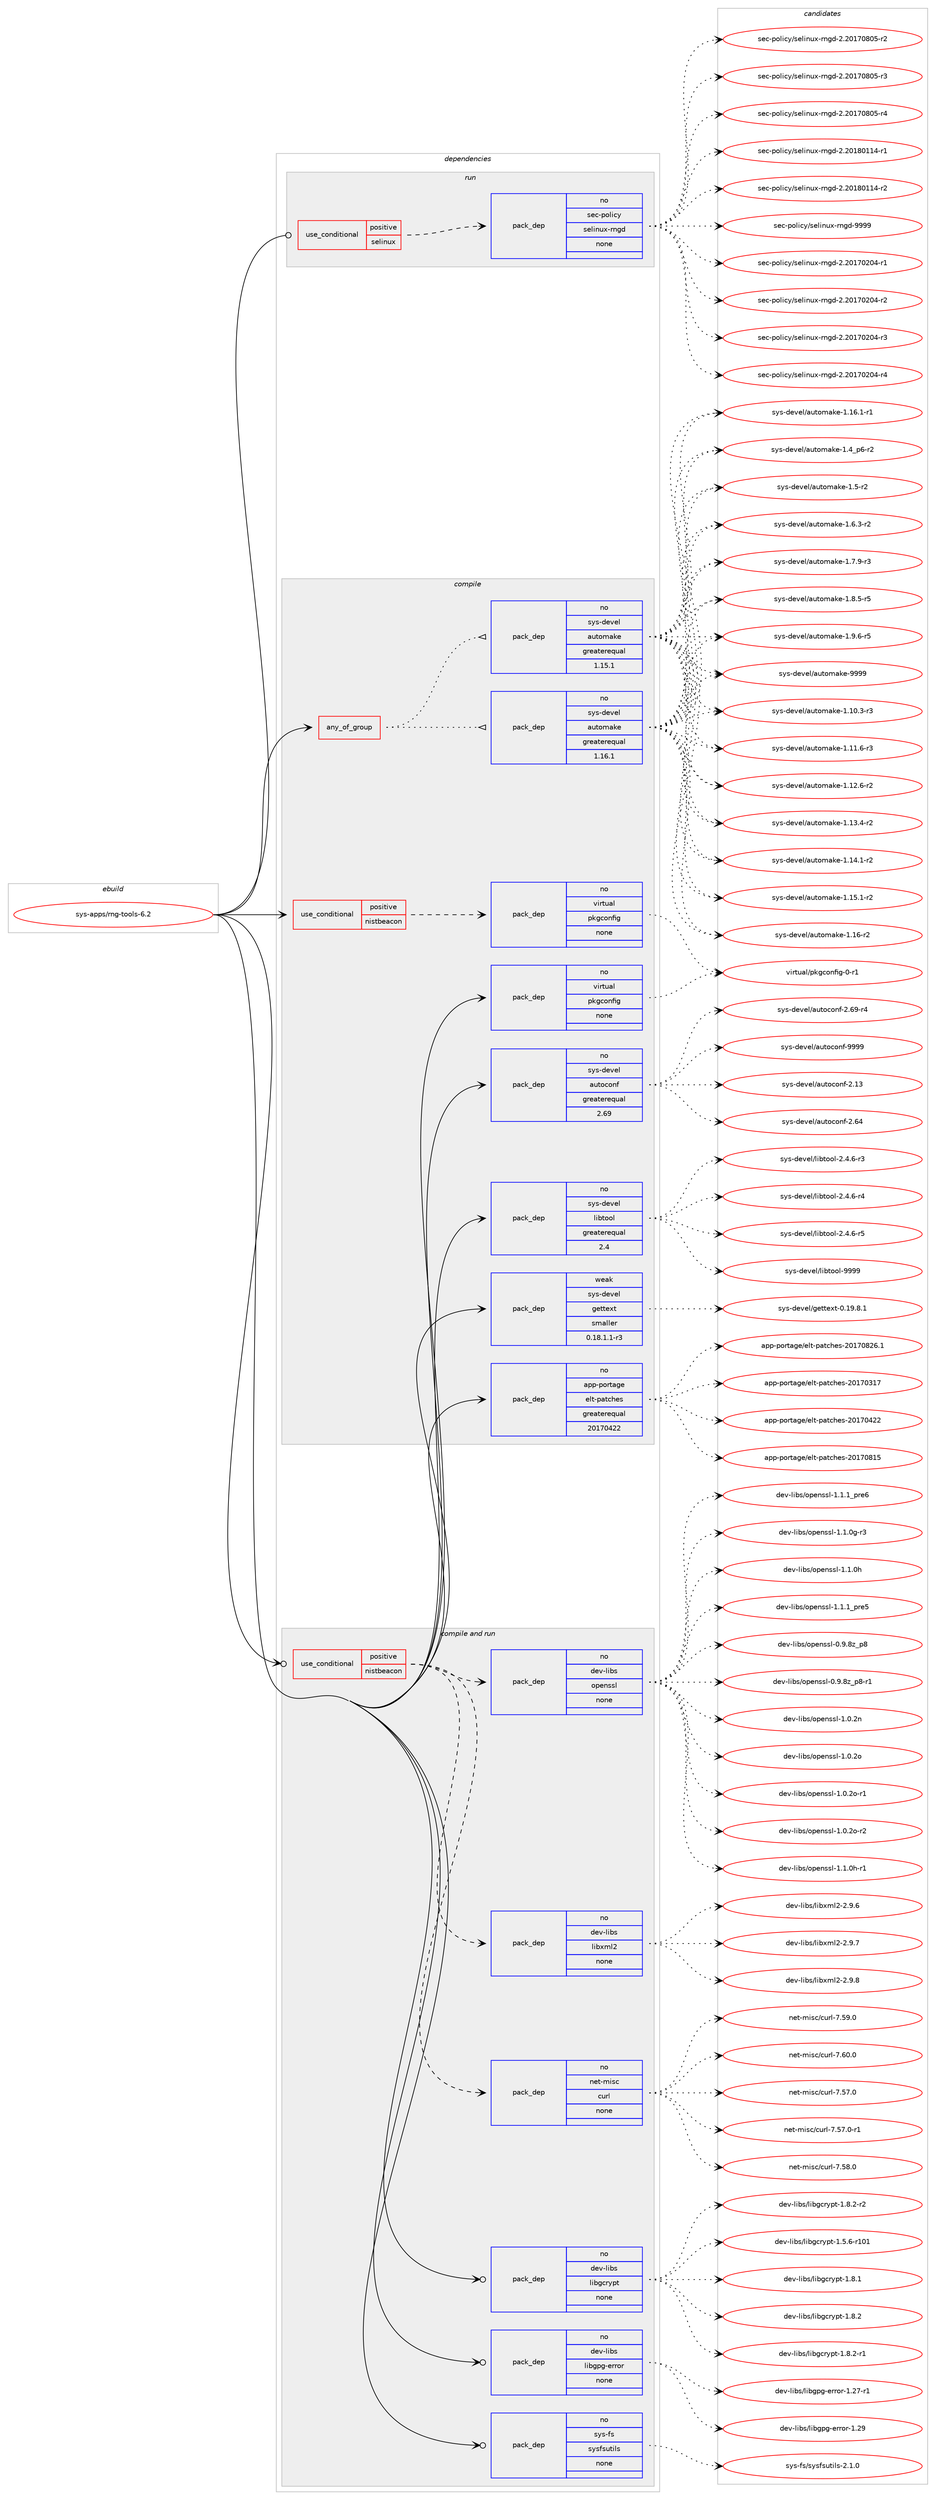 digraph prolog {

# *************
# Graph options
# *************

newrank=true;
concentrate=true;
compound=true;
graph [rankdir=LR,fontname=Helvetica,fontsize=10,ranksep=1.5];#, ranksep=2.5, nodesep=0.2];
edge  [arrowhead=vee];
node  [fontname=Helvetica,fontsize=10];

# **********
# The ebuild
# **********

subgraph cluster_leftcol {
color=gray;
rank=same;
label=<<i>ebuild</i>>;
id [label="sys-apps/rng-tools-6.2", color=red, width=4, href="../sys-apps/rng-tools-6.2.svg"];
}

# ****************
# The dependencies
# ****************

subgraph cluster_midcol {
color=gray;
label=<<i>dependencies</i>>;
subgraph cluster_compile {
fillcolor="#eeeeee";
style=filled;
label=<<i>compile</i>>;
subgraph any36 {
dependency7593 [label=<<TABLE BORDER="0" CELLBORDER="1" CELLSPACING="0" CELLPADDING="4"><TR><TD CELLPADDING="10">any_of_group</TD></TR></TABLE>>, shape=none, color=red];subgraph pack6685 {
dependency7594 [label=<<TABLE BORDER="0" CELLBORDER="1" CELLSPACING="0" CELLPADDING="4" WIDTH="220"><TR><TD ROWSPAN="6" CELLPADDING="30">pack_dep</TD></TR><TR><TD WIDTH="110">no</TD></TR><TR><TD>sys-devel</TD></TR><TR><TD>automake</TD></TR><TR><TD>greaterequal</TD></TR><TR><TD>1.16.1</TD></TR></TABLE>>, shape=none, color=blue];
}
dependency7593:e -> dependency7594:w [weight=20,style="dotted",arrowhead="oinv"];
subgraph pack6686 {
dependency7595 [label=<<TABLE BORDER="0" CELLBORDER="1" CELLSPACING="0" CELLPADDING="4" WIDTH="220"><TR><TD ROWSPAN="6" CELLPADDING="30">pack_dep</TD></TR><TR><TD WIDTH="110">no</TD></TR><TR><TD>sys-devel</TD></TR><TR><TD>automake</TD></TR><TR><TD>greaterequal</TD></TR><TR><TD>1.15.1</TD></TR></TABLE>>, shape=none, color=blue];
}
dependency7593:e -> dependency7595:w [weight=20,style="dotted",arrowhead="oinv"];
}
id:e -> dependency7593:w [weight=20,style="solid",arrowhead="vee"];
subgraph cond874 {
dependency7596 [label=<<TABLE BORDER="0" CELLBORDER="1" CELLSPACING="0" CELLPADDING="4"><TR><TD ROWSPAN="3" CELLPADDING="10">use_conditional</TD></TR><TR><TD>positive</TD></TR><TR><TD>nistbeacon</TD></TR></TABLE>>, shape=none, color=red];
subgraph pack6687 {
dependency7597 [label=<<TABLE BORDER="0" CELLBORDER="1" CELLSPACING="0" CELLPADDING="4" WIDTH="220"><TR><TD ROWSPAN="6" CELLPADDING="30">pack_dep</TD></TR><TR><TD WIDTH="110">no</TD></TR><TR><TD>virtual</TD></TR><TR><TD>pkgconfig</TD></TR><TR><TD>none</TD></TR><TR><TD></TD></TR></TABLE>>, shape=none, color=blue];
}
dependency7596:e -> dependency7597:w [weight=20,style="dashed",arrowhead="vee"];
}
id:e -> dependency7596:w [weight=20,style="solid",arrowhead="vee"];
subgraph pack6688 {
dependency7598 [label=<<TABLE BORDER="0" CELLBORDER="1" CELLSPACING="0" CELLPADDING="4" WIDTH="220"><TR><TD ROWSPAN="6" CELLPADDING="30">pack_dep</TD></TR><TR><TD WIDTH="110">no</TD></TR><TR><TD>app-portage</TD></TR><TR><TD>elt-patches</TD></TR><TR><TD>greaterequal</TD></TR><TR><TD>20170422</TD></TR></TABLE>>, shape=none, color=blue];
}
id:e -> dependency7598:w [weight=20,style="solid",arrowhead="vee"];
subgraph pack6689 {
dependency7599 [label=<<TABLE BORDER="0" CELLBORDER="1" CELLSPACING="0" CELLPADDING="4" WIDTH="220"><TR><TD ROWSPAN="6" CELLPADDING="30">pack_dep</TD></TR><TR><TD WIDTH="110">no</TD></TR><TR><TD>sys-devel</TD></TR><TR><TD>autoconf</TD></TR><TR><TD>greaterequal</TD></TR><TR><TD>2.69</TD></TR></TABLE>>, shape=none, color=blue];
}
id:e -> dependency7599:w [weight=20,style="solid",arrowhead="vee"];
subgraph pack6690 {
dependency7600 [label=<<TABLE BORDER="0" CELLBORDER="1" CELLSPACING="0" CELLPADDING="4" WIDTH="220"><TR><TD ROWSPAN="6" CELLPADDING="30">pack_dep</TD></TR><TR><TD WIDTH="110">no</TD></TR><TR><TD>sys-devel</TD></TR><TR><TD>libtool</TD></TR><TR><TD>greaterequal</TD></TR><TR><TD>2.4</TD></TR></TABLE>>, shape=none, color=blue];
}
id:e -> dependency7600:w [weight=20,style="solid",arrowhead="vee"];
subgraph pack6691 {
dependency7601 [label=<<TABLE BORDER="0" CELLBORDER="1" CELLSPACING="0" CELLPADDING="4" WIDTH="220"><TR><TD ROWSPAN="6" CELLPADDING="30">pack_dep</TD></TR><TR><TD WIDTH="110">no</TD></TR><TR><TD>virtual</TD></TR><TR><TD>pkgconfig</TD></TR><TR><TD>none</TD></TR><TR><TD></TD></TR></TABLE>>, shape=none, color=blue];
}
id:e -> dependency7601:w [weight=20,style="solid",arrowhead="vee"];
subgraph pack6692 {
dependency7602 [label=<<TABLE BORDER="0" CELLBORDER="1" CELLSPACING="0" CELLPADDING="4" WIDTH="220"><TR><TD ROWSPAN="6" CELLPADDING="30">pack_dep</TD></TR><TR><TD WIDTH="110">weak</TD></TR><TR><TD>sys-devel</TD></TR><TR><TD>gettext</TD></TR><TR><TD>smaller</TD></TR><TR><TD>0.18.1.1-r3</TD></TR></TABLE>>, shape=none, color=blue];
}
id:e -> dependency7602:w [weight=20,style="solid",arrowhead="vee"];
}
subgraph cluster_compileandrun {
fillcolor="#eeeeee";
style=filled;
label=<<i>compile and run</i>>;
subgraph cond875 {
dependency7603 [label=<<TABLE BORDER="0" CELLBORDER="1" CELLSPACING="0" CELLPADDING="4"><TR><TD ROWSPAN="3" CELLPADDING="10">use_conditional</TD></TR><TR><TD>positive</TD></TR><TR><TD>nistbeacon</TD></TR></TABLE>>, shape=none, color=red];
subgraph pack6693 {
dependency7604 [label=<<TABLE BORDER="0" CELLBORDER="1" CELLSPACING="0" CELLPADDING="4" WIDTH="220"><TR><TD ROWSPAN="6" CELLPADDING="30">pack_dep</TD></TR><TR><TD WIDTH="110">no</TD></TR><TR><TD>net-misc</TD></TR><TR><TD>curl</TD></TR><TR><TD>none</TD></TR><TR><TD></TD></TR></TABLE>>, shape=none, color=blue];
}
dependency7603:e -> dependency7604:w [weight=20,style="dashed",arrowhead="vee"];
subgraph pack6694 {
dependency7605 [label=<<TABLE BORDER="0" CELLBORDER="1" CELLSPACING="0" CELLPADDING="4" WIDTH="220"><TR><TD ROWSPAN="6" CELLPADDING="30">pack_dep</TD></TR><TR><TD WIDTH="110">no</TD></TR><TR><TD>dev-libs</TD></TR><TR><TD>libxml2</TD></TR><TR><TD>none</TD></TR><TR><TD></TD></TR></TABLE>>, shape=none, color=blue];
}
dependency7603:e -> dependency7605:w [weight=20,style="dashed",arrowhead="vee"];
subgraph pack6695 {
dependency7606 [label=<<TABLE BORDER="0" CELLBORDER="1" CELLSPACING="0" CELLPADDING="4" WIDTH="220"><TR><TD ROWSPAN="6" CELLPADDING="30">pack_dep</TD></TR><TR><TD WIDTH="110">no</TD></TR><TR><TD>dev-libs</TD></TR><TR><TD>openssl</TD></TR><TR><TD>none</TD></TR><TR><TD></TD></TR></TABLE>>, shape=none, color=blue];
}
dependency7603:e -> dependency7606:w [weight=20,style="dashed",arrowhead="vee"];
}
id:e -> dependency7603:w [weight=20,style="solid",arrowhead="odotvee"];
subgraph pack6696 {
dependency7607 [label=<<TABLE BORDER="0" CELLBORDER="1" CELLSPACING="0" CELLPADDING="4" WIDTH="220"><TR><TD ROWSPAN="6" CELLPADDING="30">pack_dep</TD></TR><TR><TD WIDTH="110">no</TD></TR><TR><TD>dev-libs</TD></TR><TR><TD>libgcrypt</TD></TR><TR><TD>none</TD></TR><TR><TD></TD></TR></TABLE>>, shape=none, color=blue];
}
id:e -> dependency7607:w [weight=20,style="solid",arrowhead="odotvee"];
subgraph pack6697 {
dependency7608 [label=<<TABLE BORDER="0" CELLBORDER="1" CELLSPACING="0" CELLPADDING="4" WIDTH="220"><TR><TD ROWSPAN="6" CELLPADDING="30">pack_dep</TD></TR><TR><TD WIDTH="110">no</TD></TR><TR><TD>dev-libs</TD></TR><TR><TD>libgpg-error</TD></TR><TR><TD>none</TD></TR><TR><TD></TD></TR></TABLE>>, shape=none, color=blue];
}
id:e -> dependency7608:w [weight=20,style="solid",arrowhead="odotvee"];
subgraph pack6698 {
dependency7609 [label=<<TABLE BORDER="0" CELLBORDER="1" CELLSPACING="0" CELLPADDING="4" WIDTH="220"><TR><TD ROWSPAN="6" CELLPADDING="30">pack_dep</TD></TR><TR><TD WIDTH="110">no</TD></TR><TR><TD>sys-fs</TD></TR><TR><TD>sysfsutils</TD></TR><TR><TD>none</TD></TR><TR><TD></TD></TR></TABLE>>, shape=none, color=blue];
}
id:e -> dependency7609:w [weight=20,style="solid",arrowhead="odotvee"];
}
subgraph cluster_run {
fillcolor="#eeeeee";
style=filled;
label=<<i>run</i>>;
subgraph cond876 {
dependency7610 [label=<<TABLE BORDER="0" CELLBORDER="1" CELLSPACING="0" CELLPADDING="4"><TR><TD ROWSPAN="3" CELLPADDING="10">use_conditional</TD></TR><TR><TD>positive</TD></TR><TR><TD>selinux</TD></TR></TABLE>>, shape=none, color=red];
subgraph pack6699 {
dependency7611 [label=<<TABLE BORDER="0" CELLBORDER="1" CELLSPACING="0" CELLPADDING="4" WIDTH="220"><TR><TD ROWSPAN="6" CELLPADDING="30">pack_dep</TD></TR><TR><TD WIDTH="110">no</TD></TR><TR><TD>sec-policy</TD></TR><TR><TD>selinux-rngd</TD></TR><TR><TD>none</TD></TR><TR><TD></TD></TR></TABLE>>, shape=none, color=blue];
}
dependency7610:e -> dependency7611:w [weight=20,style="dashed",arrowhead="vee"];
}
id:e -> dependency7610:w [weight=20,style="solid",arrowhead="odot"];
}
}

# **************
# The candidates
# **************

subgraph cluster_choices {
rank=same;
color=gray;
label=<<i>candidates</i>>;

subgraph choice6685 {
color=black;
nodesep=1;
choice11512111545100101118101108479711711611110997107101454946494846514511451 [label="sys-devel/automake-1.10.3-r3", color=red, width=4,href="../sys-devel/automake-1.10.3-r3.svg"];
choice11512111545100101118101108479711711611110997107101454946494946544511451 [label="sys-devel/automake-1.11.6-r3", color=red, width=4,href="../sys-devel/automake-1.11.6-r3.svg"];
choice11512111545100101118101108479711711611110997107101454946495046544511450 [label="sys-devel/automake-1.12.6-r2", color=red, width=4,href="../sys-devel/automake-1.12.6-r2.svg"];
choice11512111545100101118101108479711711611110997107101454946495146524511450 [label="sys-devel/automake-1.13.4-r2", color=red, width=4,href="../sys-devel/automake-1.13.4-r2.svg"];
choice11512111545100101118101108479711711611110997107101454946495246494511450 [label="sys-devel/automake-1.14.1-r2", color=red, width=4,href="../sys-devel/automake-1.14.1-r2.svg"];
choice11512111545100101118101108479711711611110997107101454946495346494511450 [label="sys-devel/automake-1.15.1-r2", color=red, width=4,href="../sys-devel/automake-1.15.1-r2.svg"];
choice1151211154510010111810110847971171161111099710710145494649544511450 [label="sys-devel/automake-1.16-r2", color=red, width=4,href="../sys-devel/automake-1.16-r2.svg"];
choice11512111545100101118101108479711711611110997107101454946495446494511449 [label="sys-devel/automake-1.16.1-r1", color=red, width=4,href="../sys-devel/automake-1.16.1-r1.svg"];
choice115121115451001011181011084797117116111109971071014549465295112544511450 [label="sys-devel/automake-1.4_p6-r2", color=red, width=4,href="../sys-devel/automake-1.4_p6-r2.svg"];
choice11512111545100101118101108479711711611110997107101454946534511450 [label="sys-devel/automake-1.5-r2", color=red, width=4,href="../sys-devel/automake-1.5-r2.svg"];
choice115121115451001011181011084797117116111109971071014549465446514511450 [label="sys-devel/automake-1.6.3-r2", color=red, width=4,href="../sys-devel/automake-1.6.3-r2.svg"];
choice115121115451001011181011084797117116111109971071014549465546574511451 [label="sys-devel/automake-1.7.9-r3", color=red, width=4,href="../sys-devel/automake-1.7.9-r3.svg"];
choice115121115451001011181011084797117116111109971071014549465646534511453 [label="sys-devel/automake-1.8.5-r5", color=red, width=4,href="../sys-devel/automake-1.8.5-r5.svg"];
choice115121115451001011181011084797117116111109971071014549465746544511453 [label="sys-devel/automake-1.9.6-r5", color=red, width=4,href="../sys-devel/automake-1.9.6-r5.svg"];
choice115121115451001011181011084797117116111109971071014557575757 [label="sys-devel/automake-9999", color=red, width=4,href="../sys-devel/automake-9999.svg"];
dependency7594:e -> choice11512111545100101118101108479711711611110997107101454946494846514511451:w [style=dotted,weight="100"];
dependency7594:e -> choice11512111545100101118101108479711711611110997107101454946494946544511451:w [style=dotted,weight="100"];
dependency7594:e -> choice11512111545100101118101108479711711611110997107101454946495046544511450:w [style=dotted,weight="100"];
dependency7594:e -> choice11512111545100101118101108479711711611110997107101454946495146524511450:w [style=dotted,weight="100"];
dependency7594:e -> choice11512111545100101118101108479711711611110997107101454946495246494511450:w [style=dotted,weight="100"];
dependency7594:e -> choice11512111545100101118101108479711711611110997107101454946495346494511450:w [style=dotted,weight="100"];
dependency7594:e -> choice1151211154510010111810110847971171161111099710710145494649544511450:w [style=dotted,weight="100"];
dependency7594:e -> choice11512111545100101118101108479711711611110997107101454946495446494511449:w [style=dotted,weight="100"];
dependency7594:e -> choice115121115451001011181011084797117116111109971071014549465295112544511450:w [style=dotted,weight="100"];
dependency7594:e -> choice11512111545100101118101108479711711611110997107101454946534511450:w [style=dotted,weight="100"];
dependency7594:e -> choice115121115451001011181011084797117116111109971071014549465446514511450:w [style=dotted,weight="100"];
dependency7594:e -> choice115121115451001011181011084797117116111109971071014549465546574511451:w [style=dotted,weight="100"];
dependency7594:e -> choice115121115451001011181011084797117116111109971071014549465646534511453:w [style=dotted,weight="100"];
dependency7594:e -> choice115121115451001011181011084797117116111109971071014549465746544511453:w [style=dotted,weight="100"];
dependency7594:e -> choice115121115451001011181011084797117116111109971071014557575757:w [style=dotted,weight="100"];
}
subgraph choice6686 {
color=black;
nodesep=1;
choice11512111545100101118101108479711711611110997107101454946494846514511451 [label="sys-devel/automake-1.10.3-r3", color=red, width=4,href="../sys-devel/automake-1.10.3-r3.svg"];
choice11512111545100101118101108479711711611110997107101454946494946544511451 [label="sys-devel/automake-1.11.6-r3", color=red, width=4,href="../sys-devel/automake-1.11.6-r3.svg"];
choice11512111545100101118101108479711711611110997107101454946495046544511450 [label="sys-devel/automake-1.12.6-r2", color=red, width=4,href="../sys-devel/automake-1.12.6-r2.svg"];
choice11512111545100101118101108479711711611110997107101454946495146524511450 [label="sys-devel/automake-1.13.4-r2", color=red, width=4,href="../sys-devel/automake-1.13.4-r2.svg"];
choice11512111545100101118101108479711711611110997107101454946495246494511450 [label="sys-devel/automake-1.14.1-r2", color=red, width=4,href="../sys-devel/automake-1.14.1-r2.svg"];
choice11512111545100101118101108479711711611110997107101454946495346494511450 [label="sys-devel/automake-1.15.1-r2", color=red, width=4,href="../sys-devel/automake-1.15.1-r2.svg"];
choice1151211154510010111810110847971171161111099710710145494649544511450 [label="sys-devel/automake-1.16-r2", color=red, width=4,href="../sys-devel/automake-1.16-r2.svg"];
choice11512111545100101118101108479711711611110997107101454946495446494511449 [label="sys-devel/automake-1.16.1-r1", color=red, width=4,href="../sys-devel/automake-1.16.1-r1.svg"];
choice115121115451001011181011084797117116111109971071014549465295112544511450 [label="sys-devel/automake-1.4_p6-r2", color=red, width=4,href="../sys-devel/automake-1.4_p6-r2.svg"];
choice11512111545100101118101108479711711611110997107101454946534511450 [label="sys-devel/automake-1.5-r2", color=red, width=4,href="../sys-devel/automake-1.5-r2.svg"];
choice115121115451001011181011084797117116111109971071014549465446514511450 [label="sys-devel/automake-1.6.3-r2", color=red, width=4,href="../sys-devel/automake-1.6.3-r2.svg"];
choice115121115451001011181011084797117116111109971071014549465546574511451 [label="sys-devel/automake-1.7.9-r3", color=red, width=4,href="../sys-devel/automake-1.7.9-r3.svg"];
choice115121115451001011181011084797117116111109971071014549465646534511453 [label="sys-devel/automake-1.8.5-r5", color=red, width=4,href="../sys-devel/automake-1.8.5-r5.svg"];
choice115121115451001011181011084797117116111109971071014549465746544511453 [label="sys-devel/automake-1.9.6-r5", color=red, width=4,href="../sys-devel/automake-1.9.6-r5.svg"];
choice115121115451001011181011084797117116111109971071014557575757 [label="sys-devel/automake-9999", color=red, width=4,href="../sys-devel/automake-9999.svg"];
dependency7595:e -> choice11512111545100101118101108479711711611110997107101454946494846514511451:w [style=dotted,weight="100"];
dependency7595:e -> choice11512111545100101118101108479711711611110997107101454946494946544511451:w [style=dotted,weight="100"];
dependency7595:e -> choice11512111545100101118101108479711711611110997107101454946495046544511450:w [style=dotted,weight="100"];
dependency7595:e -> choice11512111545100101118101108479711711611110997107101454946495146524511450:w [style=dotted,weight="100"];
dependency7595:e -> choice11512111545100101118101108479711711611110997107101454946495246494511450:w [style=dotted,weight="100"];
dependency7595:e -> choice11512111545100101118101108479711711611110997107101454946495346494511450:w [style=dotted,weight="100"];
dependency7595:e -> choice1151211154510010111810110847971171161111099710710145494649544511450:w [style=dotted,weight="100"];
dependency7595:e -> choice11512111545100101118101108479711711611110997107101454946495446494511449:w [style=dotted,weight="100"];
dependency7595:e -> choice115121115451001011181011084797117116111109971071014549465295112544511450:w [style=dotted,weight="100"];
dependency7595:e -> choice11512111545100101118101108479711711611110997107101454946534511450:w [style=dotted,weight="100"];
dependency7595:e -> choice115121115451001011181011084797117116111109971071014549465446514511450:w [style=dotted,weight="100"];
dependency7595:e -> choice115121115451001011181011084797117116111109971071014549465546574511451:w [style=dotted,weight="100"];
dependency7595:e -> choice115121115451001011181011084797117116111109971071014549465646534511453:w [style=dotted,weight="100"];
dependency7595:e -> choice115121115451001011181011084797117116111109971071014549465746544511453:w [style=dotted,weight="100"];
dependency7595:e -> choice115121115451001011181011084797117116111109971071014557575757:w [style=dotted,weight="100"];
}
subgraph choice6687 {
color=black;
nodesep=1;
choice11810511411611797108471121071039911111010210510345484511449 [label="virtual/pkgconfig-0-r1", color=red, width=4,href="../virtual/pkgconfig-0-r1.svg"];
dependency7597:e -> choice11810511411611797108471121071039911111010210510345484511449:w [style=dotted,weight="100"];
}
subgraph choice6688 {
color=black;
nodesep=1;
choice97112112451121111141169710310147101108116451129711699104101115455048495548514955 [label="app-portage/elt-patches-20170317", color=red, width=4,href="../app-portage/elt-patches-20170317.svg"];
choice97112112451121111141169710310147101108116451129711699104101115455048495548525050 [label="app-portage/elt-patches-20170422", color=red, width=4,href="../app-portage/elt-patches-20170422.svg"];
choice97112112451121111141169710310147101108116451129711699104101115455048495548564953 [label="app-portage/elt-patches-20170815", color=red, width=4,href="../app-portage/elt-patches-20170815.svg"];
choice971121124511211111411697103101471011081164511297116991041011154550484955485650544649 [label="app-portage/elt-patches-20170826.1", color=red, width=4,href="../app-portage/elt-patches-20170826.1.svg"];
dependency7598:e -> choice97112112451121111141169710310147101108116451129711699104101115455048495548514955:w [style=dotted,weight="100"];
dependency7598:e -> choice97112112451121111141169710310147101108116451129711699104101115455048495548525050:w [style=dotted,weight="100"];
dependency7598:e -> choice97112112451121111141169710310147101108116451129711699104101115455048495548564953:w [style=dotted,weight="100"];
dependency7598:e -> choice971121124511211111411697103101471011081164511297116991041011154550484955485650544649:w [style=dotted,weight="100"];
}
subgraph choice6689 {
color=black;
nodesep=1;
choice115121115451001011181011084797117116111991111101024550464951 [label="sys-devel/autoconf-2.13", color=red, width=4,href="../sys-devel/autoconf-2.13.svg"];
choice115121115451001011181011084797117116111991111101024550465452 [label="sys-devel/autoconf-2.64", color=red, width=4,href="../sys-devel/autoconf-2.64.svg"];
choice1151211154510010111810110847971171161119911111010245504654574511452 [label="sys-devel/autoconf-2.69-r4", color=red, width=4,href="../sys-devel/autoconf-2.69-r4.svg"];
choice115121115451001011181011084797117116111991111101024557575757 [label="sys-devel/autoconf-9999", color=red, width=4,href="../sys-devel/autoconf-9999.svg"];
dependency7599:e -> choice115121115451001011181011084797117116111991111101024550464951:w [style=dotted,weight="100"];
dependency7599:e -> choice115121115451001011181011084797117116111991111101024550465452:w [style=dotted,weight="100"];
dependency7599:e -> choice1151211154510010111810110847971171161119911111010245504654574511452:w [style=dotted,weight="100"];
dependency7599:e -> choice115121115451001011181011084797117116111991111101024557575757:w [style=dotted,weight="100"];
}
subgraph choice6690 {
color=black;
nodesep=1;
choice1151211154510010111810110847108105981161111111084550465246544511451 [label="sys-devel/libtool-2.4.6-r3", color=red, width=4,href="../sys-devel/libtool-2.4.6-r3.svg"];
choice1151211154510010111810110847108105981161111111084550465246544511452 [label="sys-devel/libtool-2.4.6-r4", color=red, width=4,href="../sys-devel/libtool-2.4.6-r4.svg"];
choice1151211154510010111810110847108105981161111111084550465246544511453 [label="sys-devel/libtool-2.4.6-r5", color=red, width=4,href="../sys-devel/libtool-2.4.6-r5.svg"];
choice1151211154510010111810110847108105981161111111084557575757 [label="sys-devel/libtool-9999", color=red, width=4,href="../sys-devel/libtool-9999.svg"];
dependency7600:e -> choice1151211154510010111810110847108105981161111111084550465246544511451:w [style=dotted,weight="100"];
dependency7600:e -> choice1151211154510010111810110847108105981161111111084550465246544511452:w [style=dotted,weight="100"];
dependency7600:e -> choice1151211154510010111810110847108105981161111111084550465246544511453:w [style=dotted,weight="100"];
dependency7600:e -> choice1151211154510010111810110847108105981161111111084557575757:w [style=dotted,weight="100"];
}
subgraph choice6691 {
color=black;
nodesep=1;
choice11810511411611797108471121071039911111010210510345484511449 [label="virtual/pkgconfig-0-r1", color=red, width=4,href="../virtual/pkgconfig-0-r1.svg"];
dependency7601:e -> choice11810511411611797108471121071039911111010210510345484511449:w [style=dotted,weight="100"];
}
subgraph choice6692 {
color=black;
nodesep=1;
choice1151211154510010111810110847103101116116101120116454846495746564649 [label="sys-devel/gettext-0.19.8.1", color=red, width=4,href="../sys-devel/gettext-0.19.8.1.svg"];
dependency7602:e -> choice1151211154510010111810110847103101116116101120116454846495746564649:w [style=dotted,weight="100"];
}
subgraph choice6693 {
color=black;
nodesep=1;
choice1101011164510910511599479911711410845554653554648 [label="net-misc/curl-7.57.0", color=red, width=4,href="../net-misc/curl-7.57.0.svg"];
choice11010111645109105115994799117114108455546535546484511449 [label="net-misc/curl-7.57.0-r1", color=red, width=4,href="../net-misc/curl-7.57.0-r1.svg"];
choice1101011164510910511599479911711410845554653564648 [label="net-misc/curl-7.58.0", color=red, width=4,href="../net-misc/curl-7.58.0.svg"];
choice1101011164510910511599479911711410845554653574648 [label="net-misc/curl-7.59.0", color=red, width=4,href="../net-misc/curl-7.59.0.svg"];
choice1101011164510910511599479911711410845554654484648 [label="net-misc/curl-7.60.0", color=red, width=4,href="../net-misc/curl-7.60.0.svg"];
dependency7604:e -> choice1101011164510910511599479911711410845554653554648:w [style=dotted,weight="100"];
dependency7604:e -> choice11010111645109105115994799117114108455546535546484511449:w [style=dotted,weight="100"];
dependency7604:e -> choice1101011164510910511599479911711410845554653564648:w [style=dotted,weight="100"];
dependency7604:e -> choice1101011164510910511599479911711410845554653574648:w [style=dotted,weight="100"];
dependency7604:e -> choice1101011164510910511599479911711410845554654484648:w [style=dotted,weight="100"];
}
subgraph choice6694 {
color=black;
nodesep=1;
choice1001011184510810598115471081059812010910850455046574654 [label="dev-libs/libxml2-2.9.6", color=red, width=4,href="../dev-libs/libxml2-2.9.6.svg"];
choice1001011184510810598115471081059812010910850455046574655 [label="dev-libs/libxml2-2.9.7", color=red, width=4,href="../dev-libs/libxml2-2.9.7.svg"];
choice1001011184510810598115471081059812010910850455046574656 [label="dev-libs/libxml2-2.9.8", color=red, width=4,href="../dev-libs/libxml2-2.9.8.svg"];
dependency7605:e -> choice1001011184510810598115471081059812010910850455046574654:w [style=dotted,weight="100"];
dependency7605:e -> choice1001011184510810598115471081059812010910850455046574655:w [style=dotted,weight="100"];
dependency7605:e -> choice1001011184510810598115471081059812010910850455046574656:w [style=dotted,weight="100"];
}
subgraph choice6695 {
color=black;
nodesep=1;
choice1001011184510810598115471111121011101151151084549464946481034511451 [label="dev-libs/openssl-1.1.0g-r3", color=red, width=4,href="../dev-libs/openssl-1.1.0g-r3.svg"];
choice100101118451081059811547111112101110115115108454946494648104 [label="dev-libs/openssl-1.1.0h", color=red, width=4,href="../dev-libs/openssl-1.1.0h.svg"];
choice1001011184510810598115471111121011101151151084549464946499511211410153 [label="dev-libs/openssl-1.1.1_pre5", color=red, width=4,href="../dev-libs/openssl-1.1.1_pre5.svg"];
choice1001011184510810598115471111121011101151151084548465746561229511256 [label="dev-libs/openssl-0.9.8z_p8", color=red, width=4,href="../dev-libs/openssl-0.9.8z_p8.svg"];
choice10010111845108105981154711111210111011511510845484657465612295112564511449 [label="dev-libs/openssl-0.9.8z_p8-r1", color=red, width=4,href="../dev-libs/openssl-0.9.8z_p8-r1.svg"];
choice100101118451081059811547111112101110115115108454946484650110 [label="dev-libs/openssl-1.0.2n", color=red, width=4,href="../dev-libs/openssl-1.0.2n.svg"];
choice100101118451081059811547111112101110115115108454946484650111 [label="dev-libs/openssl-1.0.2o", color=red, width=4,href="../dev-libs/openssl-1.0.2o.svg"];
choice1001011184510810598115471111121011101151151084549464846501114511449 [label="dev-libs/openssl-1.0.2o-r1", color=red, width=4,href="../dev-libs/openssl-1.0.2o-r1.svg"];
choice1001011184510810598115471111121011101151151084549464846501114511450 [label="dev-libs/openssl-1.0.2o-r2", color=red, width=4,href="../dev-libs/openssl-1.0.2o-r2.svg"];
choice1001011184510810598115471111121011101151151084549464946481044511449 [label="dev-libs/openssl-1.1.0h-r1", color=red, width=4,href="../dev-libs/openssl-1.1.0h-r1.svg"];
choice1001011184510810598115471111121011101151151084549464946499511211410154 [label="dev-libs/openssl-1.1.1_pre6", color=red, width=4,href="../dev-libs/openssl-1.1.1_pre6.svg"];
dependency7606:e -> choice1001011184510810598115471111121011101151151084549464946481034511451:w [style=dotted,weight="100"];
dependency7606:e -> choice100101118451081059811547111112101110115115108454946494648104:w [style=dotted,weight="100"];
dependency7606:e -> choice1001011184510810598115471111121011101151151084549464946499511211410153:w [style=dotted,weight="100"];
dependency7606:e -> choice1001011184510810598115471111121011101151151084548465746561229511256:w [style=dotted,weight="100"];
dependency7606:e -> choice10010111845108105981154711111210111011511510845484657465612295112564511449:w [style=dotted,weight="100"];
dependency7606:e -> choice100101118451081059811547111112101110115115108454946484650110:w [style=dotted,weight="100"];
dependency7606:e -> choice100101118451081059811547111112101110115115108454946484650111:w [style=dotted,weight="100"];
dependency7606:e -> choice1001011184510810598115471111121011101151151084549464846501114511449:w [style=dotted,weight="100"];
dependency7606:e -> choice1001011184510810598115471111121011101151151084549464846501114511450:w [style=dotted,weight="100"];
dependency7606:e -> choice1001011184510810598115471111121011101151151084549464946481044511449:w [style=dotted,weight="100"];
dependency7606:e -> choice1001011184510810598115471111121011101151151084549464946499511211410154:w [style=dotted,weight="100"];
}
subgraph choice6696 {
color=black;
nodesep=1;
choice100101118451081059811547108105981039911412111211645494653465445114494849 [label="dev-libs/libgcrypt-1.5.6-r101", color=red, width=4,href="../dev-libs/libgcrypt-1.5.6-r101.svg"];
choice1001011184510810598115471081059810399114121112116454946564649 [label="dev-libs/libgcrypt-1.8.1", color=red, width=4,href="../dev-libs/libgcrypt-1.8.1.svg"];
choice1001011184510810598115471081059810399114121112116454946564650 [label="dev-libs/libgcrypt-1.8.2", color=red, width=4,href="../dev-libs/libgcrypt-1.8.2.svg"];
choice10010111845108105981154710810598103991141211121164549465646504511449 [label="dev-libs/libgcrypt-1.8.2-r1", color=red, width=4,href="../dev-libs/libgcrypt-1.8.2-r1.svg"];
choice10010111845108105981154710810598103991141211121164549465646504511450 [label="dev-libs/libgcrypt-1.8.2-r2", color=red, width=4,href="../dev-libs/libgcrypt-1.8.2-r2.svg"];
dependency7607:e -> choice100101118451081059811547108105981039911412111211645494653465445114494849:w [style=dotted,weight="100"];
dependency7607:e -> choice1001011184510810598115471081059810399114121112116454946564649:w [style=dotted,weight="100"];
dependency7607:e -> choice1001011184510810598115471081059810399114121112116454946564650:w [style=dotted,weight="100"];
dependency7607:e -> choice10010111845108105981154710810598103991141211121164549465646504511449:w [style=dotted,weight="100"];
dependency7607:e -> choice10010111845108105981154710810598103991141211121164549465646504511450:w [style=dotted,weight="100"];
}
subgraph choice6697 {
color=black;
nodesep=1;
choice100101118451081059811547108105981031121034510111411411111445494650554511449 [label="dev-libs/libgpg-error-1.27-r1", color=red, width=4,href="../dev-libs/libgpg-error-1.27-r1.svg"];
choice10010111845108105981154710810598103112103451011141141111144549465057 [label="dev-libs/libgpg-error-1.29", color=red, width=4,href="../dev-libs/libgpg-error-1.29.svg"];
dependency7608:e -> choice100101118451081059811547108105981031121034510111411411111445494650554511449:w [style=dotted,weight="100"];
dependency7608:e -> choice10010111845108105981154710810598103112103451011141141111144549465057:w [style=dotted,weight="100"];
}
subgraph choice6698 {
color=black;
nodesep=1;
choice1151211154510211547115121115102115117116105108115455046494648 [label="sys-fs/sysfsutils-2.1.0", color=red, width=4,href="../sys-fs/sysfsutils-2.1.0.svg"];
dependency7609:e -> choice1151211154510211547115121115102115117116105108115455046494648:w [style=dotted,weight="100"];
}
subgraph choice6699 {
color=black;
nodesep=1;
choice115101994511211110810599121471151011081051101171204511411010310045504650484955485048524511449 [label="sec-policy/selinux-rngd-2.20170204-r1", color=red, width=4,href="../sec-policy/selinux-rngd-2.20170204-r1.svg"];
choice115101994511211110810599121471151011081051101171204511411010310045504650484955485048524511450 [label="sec-policy/selinux-rngd-2.20170204-r2", color=red, width=4,href="../sec-policy/selinux-rngd-2.20170204-r2.svg"];
choice115101994511211110810599121471151011081051101171204511411010310045504650484955485048524511451 [label="sec-policy/selinux-rngd-2.20170204-r3", color=red, width=4,href="../sec-policy/selinux-rngd-2.20170204-r3.svg"];
choice115101994511211110810599121471151011081051101171204511411010310045504650484955485048524511452 [label="sec-policy/selinux-rngd-2.20170204-r4", color=red, width=4,href="../sec-policy/selinux-rngd-2.20170204-r4.svg"];
choice115101994511211110810599121471151011081051101171204511411010310045504650484955485648534511450 [label="sec-policy/selinux-rngd-2.20170805-r2", color=red, width=4,href="../sec-policy/selinux-rngd-2.20170805-r2.svg"];
choice115101994511211110810599121471151011081051101171204511411010310045504650484955485648534511451 [label="sec-policy/selinux-rngd-2.20170805-r3", color=red, width=4,href="../sec-policy/selinux-rngd-2.20170805-r3.svg"];
choice115101994511211110810599121471151011081051101171204511411010310045504650484955485648534511452 [label="sec-policy/selinux-rngd-2.20170805-r4", color=red, width=4,href="../sec-policy/selinux-rngd-2.20170805-r4.svg"];
choice115101994511211110810599121471151011081051101171204511411010310045504650484956484949524511449 [label="sec-policy/selinux-rngd-2.20180114-r1", color=red, width=4,href="../sec-policy/selinux-rngd-2.20180114-r1.svg"];
choice115101994511211110810599121471151011081051101171204511411010310045504650484956484949524511450 [label="sec-policy/selinux-rngd-2.20180114-r2", color=red, width=4,href="../sec-policy/selinux-rngd-2.20180114-r2.svg"];
choice11510199451121111081059912147115101108105110117120451141101031004557575757 [label="sec-policy/selinux-rngd-9999", color=red, width=4,href="../sec-policy/selinux-rngd-9999.svg"];
dependency7611:e -> choice115101994511211110810599121471151011081051101171204511411010310045504650484955485048524511449:w [style=dotted,weight="100"];
dependency7611:e -> choice115101994511211110810599121471151011081051101171204511411010310045504650484955485048524511450:w [style=dotted,weight="100"];
dependency7611:e -> choice115101994511211110810599121471151011081051101171204511411010310045504650484955485048524511451:w [style=dotted,weight="100"];
dependency7611:e -> choice115101994511211110810599121471151011081051101171204511411010310045504650484955485048524511452:w [style=dotted,weight="100"];
dependency7611:e -> choice115101994511211110810599121471151011081051101171204511411010310045504650484955485648534511450:w [style=dotted,weight="100"];
dependency7611:e -> choice115101994511211110810599121471151011081051101171204511411010310045504650484955485648534511451:w [style=dotted,weight="100"];
dependency7611:e -> choice115101994511211110810599121471151011081051101171204511411010310045504650484955485648534511452:w [style=dotted,weight="100"];
dependency7611:e -> choice115101994511211110810599121471151011081051101171204511411010310045504650484956484949524511449:w [style=dotted,weight="100"];
dependency7611:e -> choice115101994511211110810599121471151011081051101171204511411010310045504650484956484949524511450:w [style=dotted,weight="100"];
dependency7611:e -> choice11510199451121111081059912147115101108105110117120451141101031004557575757:w [style=dotted,weight="100"];
}
}

}
